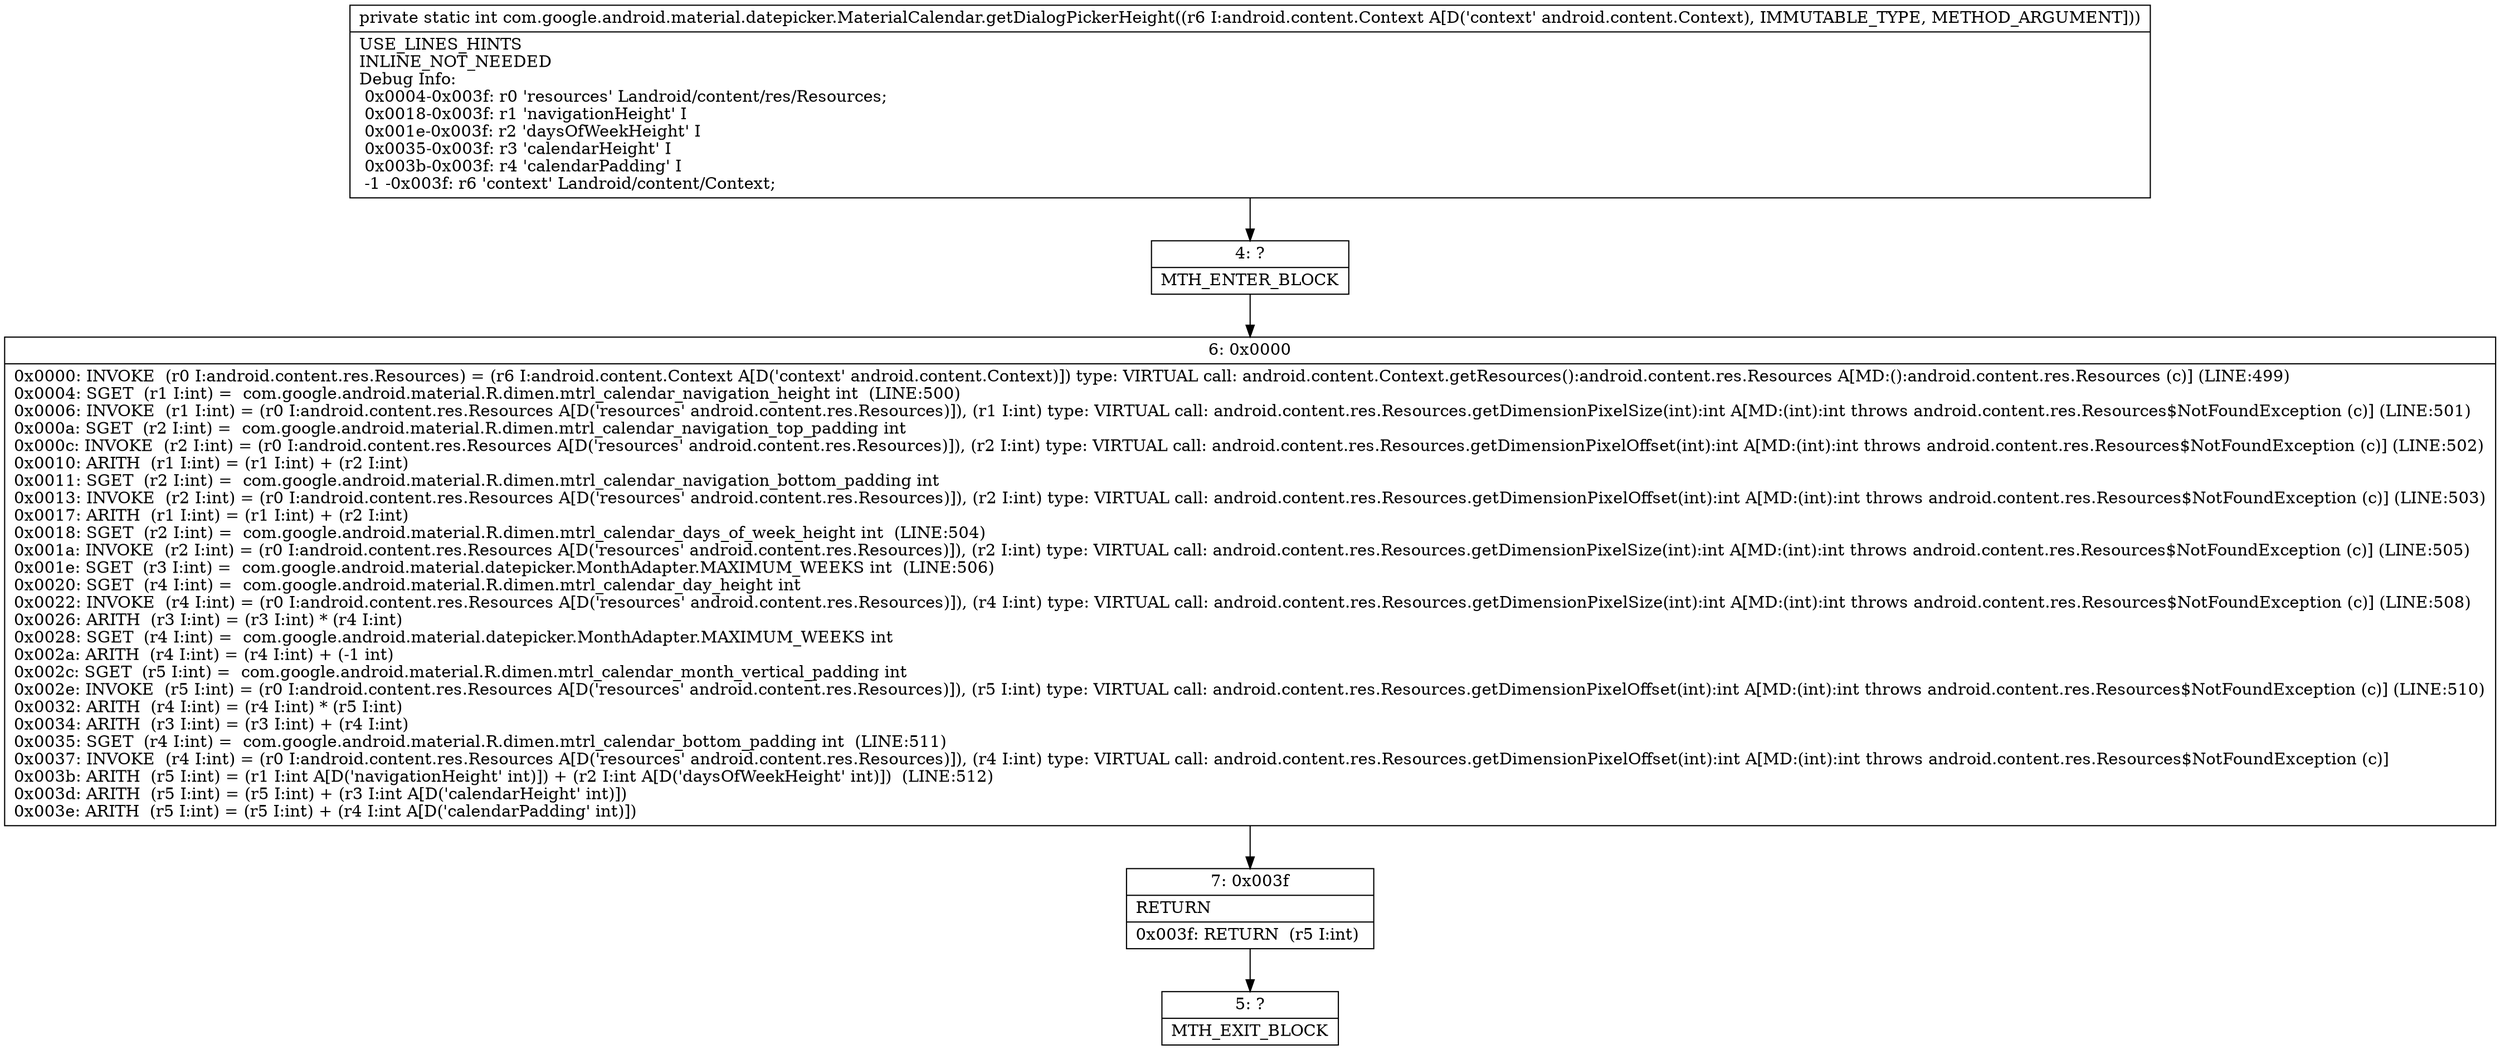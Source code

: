 digraph "CFG forcom.google.android.material.datepicker.MaterialCalendar.getDialogPickerHeight(Landroid\/content\/Context;)I" {
Node_4 [shape=record,label="{4\:\ ?|MTH_ENTER_BLOCK\l}"];
Node_6 [shape=record,label="{6\:\ 0x0000|0x0000: INVOKE  (r0 I:android.content.res.Resources) = (r6 I:android.content.Context A[D('context' android.content.Context)]) type: VIRTUAL call: android.content.Context.getResources():android.content.res.Resources A[MD:():android.content.res.Resources (c)] (LINE:499)\l0x0004: SGET  (r1 I:int) =  com.google.android.material.R.dimen.mtrl_calendar_navigation_height int  (LINE:500)\l0x0006: INVOKE  (r1 I:int) = (r0 I:android.content.res.Resources A[D('resources' android.content.res.Resources)]), (r1 I:int) type: VIRTUAL call: android.content.res.Resources.getDimensionPixelSize(int):int A[MD:(int):int throws android.content.res.Resources$NotFoundException (c)] (LINE:501)\l0x000a: SGET  (r2 I:int) =  com.google.android.material.R.dimen.mtrl_calendar_navigation_top_padding int \l0x000c: INVOKE  (r2 I:int) = (r0 I:android.content.res.Resources A[D('resources' android.content.res.Resources)]), (r2 I:int) type: VIRTUAL call: android.content.res.Resources.getDimensionPixelOffset(int):int A[MD:(int):int throws android.content.res.Resources$NotFoundException (c)] (LINE:502)\l0x0010: ARITH  (r1 I:int) = (r1 I:int) + (r2 I:int) \l0x0011: SGET  (r2 I:int) =  com.google.android.material.R.dimen.mtrl_calendar_navigation_bottom_padding int \l0x0013: INVOKE  (r2 I:int) = (r0 I:android.content.res.Resources A[D('resources' android.content.res.Resources)]), (r2 I:int) type: VIRTUAL call: android.content.res.Resources.getDimensionPixelOffset(int):int A[MD:(int):int throws android.content.res.Resources$NotFoundException (c)] (LINE:503)\l0x0017: ARITH  (r1 I:int) = (r1 I:int) + (r2 I:int) \l0x0018: SGET  (r2 I:int) =  com.google.android.material.R.dimen.mtrl_calendar_days_of_week_height int  (LINE:504)\l0x001a: INVOKE  (r2 I:int) = (r0 I:android.content.res.Resources A[D('resources' android.content.res.Resources)]), (r2 I:int) type: VIRTUAL call: android.content.res.Resources.getDimensionPixelSize(int):int A[MD:(int):int throws android.content.res.Resources$NotFoundException (c)] (LINE:505)\l0x001e: SGET  (r3 I:int) =  com.google.android.material.datepicker.MonthAdapter.MAXIMUM_WEEKS int  (LINE:506)\l0x0020: SGET  (r4 I:int) =  com.google.android.material.R.dimen.mtrl_calendar_day_height int \l0x0022: INVOKE  (r4 I:int) = (r0 I:android.content.res.Resources A[D('resources' android.content.res.Resources)]), (r4 I:int) type: VIRTUAL call: android.content.res.Resources.getDimensionPixelSize(int):int A[MD:(int):int throws android.content.res.Resources$NotFoundException (c)] (LINE:508)\l0x0026: ARITH  (r3 I:int) = (r3 I:int) * (r4 I:int) \l0x0028: SGET  (r4 I:int) =  com.google.android.material.datepicker.MonthAdapter.MAXIMUM_WEEKS int \l0x002a: ARITH  (r4 I:int) = (r4 I:int) + (\-1 int) \l0x002c: SGET  (r5 I:int) =  com.google.android.material.R.dimen.mtrl_calendar_month_vertical_padding int \l0x002e: INVOKE  (r5 I:int) = (r0 I:android.content.res.Resources A[D('resources' android.content.res.Resources)]), (r5 I:int) type: VIRTUAL call: android.content.res.Resources.getDimensionPixelOffset(int):int A[MD:(int):int throws android.content.res.Resources$NotFoundException (c)] (LINE:510)\l0x0032: ARITH  (r4 I:int) = (r4 I:int) * (r5 I:int) \l0x0034: ARITH  (r3 I:int) = (r3 I:int) + (r4 I:int) \l0x0035: SGET  (r4 I:int) =  com.google.android.material.R.dimen.mtrl_calendar_bottom_padding int  (LINE:511)\l0x0037: INVOKE  (r4 I:int) = (r0 I:android.content.res.Resources A[D('resources' android.content.res.Resources)]), (r4 I:int) type: VIRTUAL call: android.content.res.Resources.getDimensionPixelOffset(int):int A[MD:(int):int throws android.content.res.Resources$NotFoundException (c)]\l0x003b: ARITH  (r5 I:int) = (r1 I:int A[D('navigationHeight' int)]) + (r2 I:int A[D('daysOfWeekHeight' int)])  (LINE:512)\l0x003d: ARITH  (r5 I:int) = (r5 I:int) + (r3 I:int A[D('calendarHeight' int)]) \l0x003e: ARITH  (r5 I:int) = (r5 I:int) + (r4 I:int A[D('calendarPadding' int)]) \l}"];
Node_7 [shape=record,label="{7\:\ 0x003f|RETURN\l|0x003f: RETURN  (r5 I:int) \l}"];
Node_5 [shape=record,label="{5\:\ ?|MTH_EXIT_BLOCK\l}"];
MethodNode[shape=record,label="{private static int com.google.android.material.datepicker.MaterialCalendar.getDialogPickerHeight((r6 I:android.content.Context A[D('context' android.content.Context), IMMUTABLE_TYPE, METHOD_ARGUMENT]))  | USE_LINES_HINTS\lINLINE_NOT_NEEDED\lDebug Info:\l  0x0004\-0x003f: r0 'resources' Landroid\/content\/res\/Resources;\l  0x0018\-0x003f: r1 'navigationHeight' I\l  0x001e\-0x003f: r2 'daysOfWeekHeight' I\l  0x0035\-0x003f: r3 'calendarHeight' I\l  0x003b\-0x003f: r4 'calendarPadding' I\l  \-1 \-0x003f: r6 'context' Landroid\/content\/Context;\l}"];
MethodNode -> Node_4;Node_4 -> Node_6;
Node_6 -> Node_7;
Node_7 -> Node_5;
}

